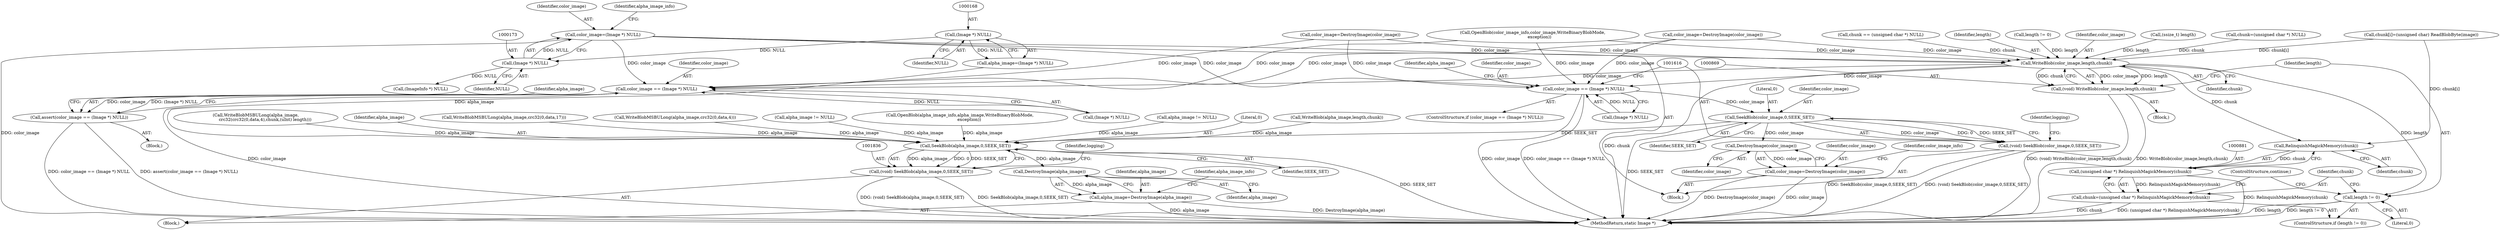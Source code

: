 digraph "0_ImageMagick_72f5c8632bff2daf3c95005f9b4cf2982786b52a@pointer" {
"1000170" [label="(Call,color_image=(Image *) NULL)"];
"1000172" [label="(Call,(Image *) NULL)"];
"1000167" [label="(Call,(Image *) NULL)"];
"1000870" [label="(Call,WriteBlob(color_image,length,chunk))"];
"1000868" [label="(Call,(void) WriteBlob(color_image,length,chunk))"];
"1000875" [label="(Call,length != 0)"];
"1000882" [label="(Call,RelinquishMagickMemory(chunk))"];
"1000880" [label="(Call,(unsigned char *) RelinquishMagickMemory(chunk))"];
"1000878" [label="(Call,chunk=(unsigned char *) RelinquishMagickMemory(chunk))"];
"1001585" [label="(Call,color_image == (Image *) NULL)"];
"1001584" [label="(Call,assert(color_image == (Image *) NULL))"];
"1001600" [label="(Call,color_image == (Image *) NULL)"];
"1001617" [label="(Call,SeekBlob(color_image,0,SEEK_SET))"];
"1001615" [label="(Call,(void) SeekBlob(color_image,0,SEEK_SET))"];
"1001668" [label="(Call,DestroyImage(color_image))"];
"1001666" [label="(Call,color_image=DestroyImage(color_image))"];
"1001837" [label="(Call,SeekBlob(alpha_image,0,SEEK_SET))"];
"1001835" [label="(Call,(void) SeekBlob(alpha_image,0,SEEK_SET))"];
"1001995" [label="(Call,DestroyImage(alpha_image))"];
"1001993" [label="(Call,alpha_image=DestroyImage(alpha_image))"];
"1001667" [label="(Identifier,color_image)"];
"1001843" [label="(Identifier,logging)"];
"1001993" [label="(Call,alpha_image=DestroyImage(alpha_image))"];
"1000369" [label="(Call,chunk[i]=(unsigned char) ReadBlobByte(image))"];
"1000350" [label="(Call,chunk == (unsigned char *) NULL)"];
"1000872" [label="(Identifier,length)"];
"1000170" [label="(Call,color_image=(Image *) NULL)"];
"1000336" [label="(Call,length != 0)"];
"1001599" [label="(ControlStructure,if (color_image == (Image *) NULL))"];
"1001839" [label="(Literal,0)"];
"1000871" [label="(Identifier,color_image)"];
"1000878" [label="(Call,chunk=(unsigned char *) RelinquishMagickMemory(chunk))"];
"1002154" [label="(MethodReturn,static Image *)"];
"1000165" [label="(Call,alpha_image=(Image *) NULL)"];
"1000877" [label="(Literal,0)"];
"1001666" [label="(Call,color_image=DestroyImage(color_image))"];
"1001003" [label="(Call,WriteBlob(alpha_image,length,chunk))"];
"1000169" [label="(Identifier,NULL)"];
"1001802" [label="(Block,)"];
"1000876" [label="(Identifier,length)"];
"1000874" [label="(ControlStructure,if (length != 0))"];
"1000882" [label="(Call,RelinquishMagickMemory(chunk))"];
"1001615" [label="(Call,(void) SeekBlob(color_image,0,SEEK_SET))"];
"1000172" [label="(Call,(Image *) NULL)"];
"1001620" [label="(Identifier,SEEK_SET)"];
"1001592" [label="(Identifier,alpha_image)"];
"1000879" [label="(Identifier,chunk)"];
"1001602" [label="(Call,(Image *) NULL)"];
"1000943" [label="(Call,WriteBlobMSBULong(alpha_image,\n              crc32(crc32(0,data,4),chunk,(uInt) length)))"];
"1000870" [label="(Call,WriteBlob(color_image,length,chunk))"];
"1000167" [label="(Call,(Image *) NULL)"];
"1000364" [label="(Call,(ssize_t) length)"];
"1001623" [label="(Identifier,logging)"];
"1000171" [label="(Identifier,color_image)"];
"1001608" [label="(Identifier,alpha_image)"];
"1000873" [label="(Identifier,chunk)"];
"1001585" [label="(Call,color_image == (Image *) NULL)"];
"1000710" [label="(Call,color_image=DestroyImage(color_image))"];
"1001584" [label="(Call,assert(color_image == (Image *) NULL))"];
"1001669" [label="(Identifier,color_image)"];
"1001840" [label="(Identifier,SEEK_SET)"];
"1000176" [label="(Identifier,alpha_image_info)"];
"1000174" [label="(Identifier,NULL)"];
"1000875" [label="(Call,length != 0)"];
"1001586" [label="(Identifier,color_image)"];
"1001671" [label="(Identifier,color_image_info)"];
"1000880" [label="(Call,(unsigned char *) RelinquishMagickMemory(chunk))"];
"1001587" [label="(Call,(Image *) NULL)"];
"1001994" [label="(Identifier,alpha_image)"];
"1001838" [label="(Identifier,alpha_image)"];
"1001837" [label="(Call,SeekBlob(alpha_image,0,SEEK_SET))"];
"1000841" [label="(Call,WriteBlobMSBULong(alpha_image,crc32(0,data,17)))"];
"1001998" [label="(Identifier,alpha_image_info)"];
"1001668" [label="(Call,DestroyImage(color_image))"];
"1001835" [label="(Call,(void) SeekBlob(alpha_image,0,SEEK_SET))"];
"1001618" [label="(Identifier,color_image)"];
"1001829" [label="(Call,WriteBlobMSBULong(alpha_image,crc32(0,data,4)))"];
"1000868" [label="(Call,(void) WriteBlob(color_image,length,chunk))"];
"1000330" [label="(Call,chunk=(unsigned char *) NULL)"];
"1000177" [label="(Call,(ImageInfo *) NULL)"];
"1001601" [label="(Identifier,color_image)"];
"1001619" [label="(Literal,0)"];
"1001617" [label="(Call,SeekBlob(color_image,0,SEEK_SET))"];
"1001600" [label="(Call,color_image == (Image *) NULL)"];
"1000896" [label="(Call,alpha_image != NULL)"];
"1000644" [label="(Call,OpenBlob(color_image_info,color_image,WriteBinaryBlobMode,\n          exception))"];
"1000121" [label="(Block,)"];
"1000857" [label="(Block,)"];
"1001583" [label="(Block,)"];
"1000737" [label="(Call,OpenBlob(alpha_image_info,alpha_image,WriteBinaryBlobMode,\n              exception))"];
"1001995" [label="(Call,DestroyImage(alpha_image))"];
"1001996" [label="(Identifier,alpha_image)"];
"1000884" [label="(ControlStructure,continue;)"];
"1000686" [label="(Call,color_image=DestroyImage(color_image))"];
"1000883" [label="(Identifier,chunk)"];
"1000982" [label="(Call,alpha_image != NULL)"];
"1000170" -> "1000121"  [label="AST: "];
"1000170" -> "1000172"  [label="CFG: "];
"1000171" -> "1000170"  [label="AST: "];
"1000172" -> "1000170"  [label="AST: "];
"1000176" -> "1000170"  [label="CFG: "];
"1000170" -> "1002154"  [label="DDG: color_image"];
"1000172" -> "1000170"  [label="DDG: NULL"];
"1000170" -> "1000870"  [label="DDG: color_image"];
"1000170" -> "1001585"  [label="DDG: color_image"];
"1000170" -> "1001600"  [label="DDG: color_image"];
"1000172" -> "1000174"  [label="CFG: "];
"1000173" -> "1000172"  [label="AST: "];
"1000174" -> "1000172"  [label="AST: "];
"1000167" -> "1000172"  [label="DDG: NULL"];
"1000172" -> "1000177"  [label="DDG: NULL"];
"1000167" -> "1000165"  [label="AST: "];
"1000167" -> "1000169"  [label="CFG: "];
"1000168" -> "1000167"  [label="AST: "];
"1000169" -> "1000167"  [label="AST: "];
"1000165" -> "1000167"  [label="CFG: "];
"1000167" -> "1000165"  [label="DDG: NULL"];
"1000870" -> "1000868"  [label="AST: "];
"1000870" -> "1000873"  [label="CFG: "];
"1000871" -> "1000870"  [label="AST: "];
"1000872" -> "1000870"  [label="AST: "];
"1000873" -> "1000870"  [label="AST: "];
"1000868" -> "1000870"  [label="CFG: "];
"1000870" -> "1002154"  [label="DDG: chunk"];
"1000870" -> "1000868"  [label="DDG: color_image"];
"1000870" -> "1000868"  [label="DDG: length"];
"1000870" -> "1000868"  [label="DDG: chunk"];
"1000710" -> "1000870"  [label="DDG: color_image"];
"1000644" -> "1000870"  [label="DDG: color_image"];
"1000686" -> "1000870"  [label="DDG: color_image"];
"1000364" -> "1000870"  [label="DDG: length"];
"1000336" -> "1000870"  [label="DDG: length"];
"1000330" -> "1000870"  [label="DDG: chunk"];
"1000369" -> "1000870"  [label="DDG: chunk[i]"];
"1000350" -> "1000870"  [label="DDG: chunk"];
"1000870" -> "1000875"  [label="DDG: length"];
"1000870" -> "1000882"  [label="DDG: chunk"];
"1000870" -> "1001585"  [label="DDG: color_image"];
"1000870" -> "1001600"  [label="DDG: color_image"];
"1000868" -> "1000857"  [label="AST: "];
"1000869" -> "1000868"  [label="AST: "];
"1000876" -> "1000868"  [label="CFG: "];
"1000868" -> "1002154"  [label="DDG: WriteBlob(color_image,length,chunk)"];
"1000868" -> "1002154"  [label="DDG: (void) WriteBlob(color_image,length,chunk)"];
"1000875" -> "1000874"  [label="AST: "];
"1000875" -> "1000877"  [label="CFG: "];
"1000876" -> "1000875"  [label="AST: "];
"1000877" -> "1000875"  [label="AST: "];
"1000879" -> "1000875"  [label="CFG: "];
"1000884" -> "1000875"  [label="CFG: "];
"1000875" -> "1002154"  [label="DDG: length"];
"1000875" -> "1002154"  [label="DDG: length != 0"];
"1000882" -> "1000880"  [label="AST: "];
"1000882" -> "1000883"  [label="CFG: "];
"1000883" -> "1000882"  [label="AST: "];
"1000880" -> "1000882"  [label="CFG: "];
"1000882" -> "1000880"  [label="DDG: chunk"];
"1000369" -> "1000882"  [label="DDG: chunk[i]"];
"1000880" -> "1000878"  [label="AST: "];
"1000881" -> "1000880"  [label="AST: "];
"1000878" -> "1000880"  [label="CFG: "];
"1000880" -> "1002154"  [label="DDG: RelinquishMagickMemory(chunk)"];
"1000880" -> "1000878"  [label="DDG: RelinquishMagickMemory(chunk)"];
"1000878" -> "1000874"  [label="AST: "];
"1000879" -> "1000878"  [label="AST: "];
"1000884" -> "1000878"  [label="CFG: "];
"1000878" -> "1002154"  [label="DDG: chunk"];
"1000878" -> "1002154"  [label="DDG: (unsigned char *) RelinquishMagickMemory(chunk)"];
"1001585" -> "1001584"  [label="AST: "];
"1001585" -> "1001587"  [label="CFG: "];
"1001586" -> "1001585"  [label="AST: "];
"1001587" -> "1001585"  [label="AST: "];
"1001584" -> "1001585"  [label="CFG: "];
"1001585" -> "1002154"  [label="DDG: color_image"];
"1001585" -> "1001584"  [label="DDG: color_image"];
"1001585" -> "1001584"  [label="DDG: (Image *) NULL"];
"1000710" -> "1001585"  [label="DDG: color_image"];
"1000644" -> "1001585"  [label="DDG: color_image"];
"1000686" -> "1001585"  [label="DDG: color_image"];
"1001587" -> "1001585"  [label="DDG: NULL"];
"1001584" -> "1001583"  [label="AST: "];
"1001592" -> "1001584"  [label="CFG: "];
"1001584" -> "1002154"  [label="DDG: color_image == (Image *) NULL"];
"1001584" -> "1002154"  [label="DDG: assert(color_image == (Image *) NULL)"];
"1001600" -> "1001599"  [label="AST: "];
"1001600" -> "1001602"  [label="CFG: "];
"1001601" -> "1001600"  [label="AST: "];
"1001602" -> "1001600"  [label="AST: "];
"1001608" -> "1001600"  [label="CFG: "];
"1001616" -> "1001600"  [label="CFG: "];
"1001600" -> "1002154"  [label="DDG: color_image == (Image *) NULL"];
"1001600" -> "1002154"  [label="DDG: color_image"];
"1000710" -> "1001600"  [label="DDG: color_image"];
"1000644" -> "1001600"  [label="DDG: color_image"];
"1000686" -> "1001600"  [label="DDG: color_image"];
"1001602" -> "1001600"  [label="DDG: NULL"];
"1001600" -> "1001617"  [label="DDG: color_image"];
"1001617" -> "1001615"  [label="AST: "];
"1001617" -> "1001620"  [label="CFG: "];
"1001618" -> "1001617"  [label="AST: "];
"1001619" -> "1001617"  [label="AST: "];
"1001620" -> "1001617"  [label="AST: "];
"1001615" -> "1001617"  [label="CFG: "];
"1001617" -> "1002154"  [label="DDG: SEEK_SET"];
"1001617" -> "1001615"  [label="DDG: color_image"];
"1001617" -> "1001615"  [label="DDG: 0"];
"1001617" -> "1001615"  [label="DDG: SEEK_SET"];
"1001617" -> "1001668"  [label="DDG: color_image"];
"1001617" -> "1001837"  [label="DDG: SEEK_SET"];
"1001615" -> "1000121"  [label="AST: "];
"1001616" -> "1001615"  [label="AST: "];
"1001623" -> "1001615"  [label="CFG: "];
"1001615" -> "1002154"  [label="DDG: (void) SeekBlob(color_image,0,SEEK_SET)"];
"1001615" -> "1002154"  [label="DDG: SeekBlob(color_image,0,SEEK_SET)"];
"1001668" -> "1001666"  [label="AST: "];
"1001668" -> "1001669"  [label="CFG: "];
"1001669" -> "1001668"  [label="AST: "];
"1001666" -> "1001668"  [label="CFG: "];
"1001668" -> "1001666"  [label="DDG: color_image"];
"1001666" -> "1000121"  [label="AST: "];
"1001667" -> "1001666"  [label="AST: "];
"1001671" -> "1001666"  [label="CFG: "];
"1001666" -> "1002154"  [label="DDG: DestroyImage(color_image)"];
"1001666" -> "1002154"  [label="DDG: color_image"];
"1001837" -> "1001835"  [label="AST: "];
"1001837" -> "1001840"  [label="CFG: "];
"1001838" -> "1001837"  [label="AST: "];
"1001839" -> "1001837"  [label="AST: "];
"1001840" -> "1001837"  [label="AST: "];
"1001835" -> "1001837"  [label="CFG: "];
"1001837" -> "1002154"  [label="DDG: SEEK_SET"];
"1001837" -> "1001835"  [label="DDG: alpha_image"];
"1001837" -> "1001835"  [label="DDG: 0"];
"1001837" -> "1001835"  [label="DDG: SEEK_SET"];
"1000896" -> "1001837"  [label="DDG: alpha_image"];
"1001829" -> "1001837"  [label="DDG: alpha_image"];
"1000737" -> "1001837"  [label="DDG: alpha_image"];
"1001003" -> "1001837"  [label="DDG: alpha_image"];
"1000165" -> "1001837"  [label="DDG: alpha_image"];
"1000943" -> "1001837"  [label="DDG: alpha_image"];
"1000982" -> "1001837"  [label="DDG: alpha_image"];
"1000841" -> "1001837"  [label="DDG: alpha_image"];
"1001837" -> "1001995"  [label="DDG: alpha_image"];
"1001835" -> "1001802"  [label="AST: "];
"1001836" -> "1001835"  [label="AST: "];
"1001843" -> "1001835"  [label="CFG: "];
"1001835" -> "1002154"  [label="DDG: SeekBlob(alpha_image,0,SEEK_SET)"];
"1001835" -> "1002154"  [label="DDG: (void) SeekBlob(alpha_image,0,SEEK_SET)"];
"1001995" -> "1001993"  [label="AST: "];
"1001995" -> "1001996"  [label="CFG: "];
"1001996" -> "1001995"  [label="AST: "];
"1001993" -> "1001995"  [label="CFG: "];
"1001995" -> "1001993"  [label="DDG: alpha_image"];
"1001993" -> "1001802"  [label="AST: "];
"1001994" -> "1001993"  [label="AST: "];
"1001998" -> "1001993"  [label="CFG: "];
"1001993" -> "1002154"  [label="DDG: alpha_image"];
"1001993" -> "1002154"  [label="DDG: DestroyImage(alpha_image)"];
}
